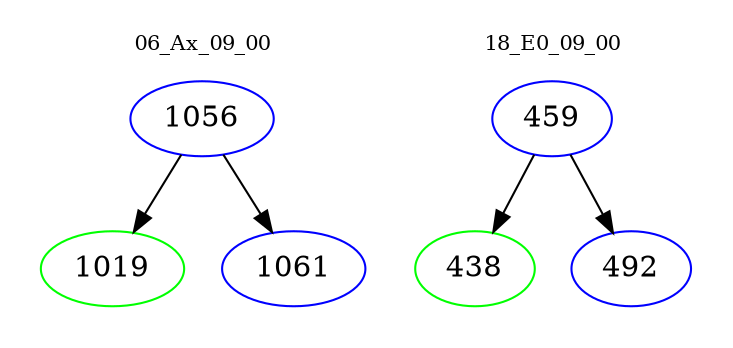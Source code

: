 digraph{
subgraph cluster_0 {
color = white
label = "06_Ax_09_00";
fontsize=10;
T0_1056 [label="1056", color="blue"]
T0_1056 -> T0_1019 [color="black"]
T0_1019 [label="1019", color="green"]
T0_1056 -> T0_1061 [color="black"]
T0_1061 [label="1061", color="blue"]
}
subgraph cluster_1 {
color = white
label = "18_E0_09_00";
fontsize=10;
T1_459 [label="459", color="blue"]
T1_459 -> T1_438 [color="black"]
T1_438 [label="438", color="green"]
T1_459 -> T1_492 [color="black"]
T1_492 [label="492", color="blue"]
}
}

